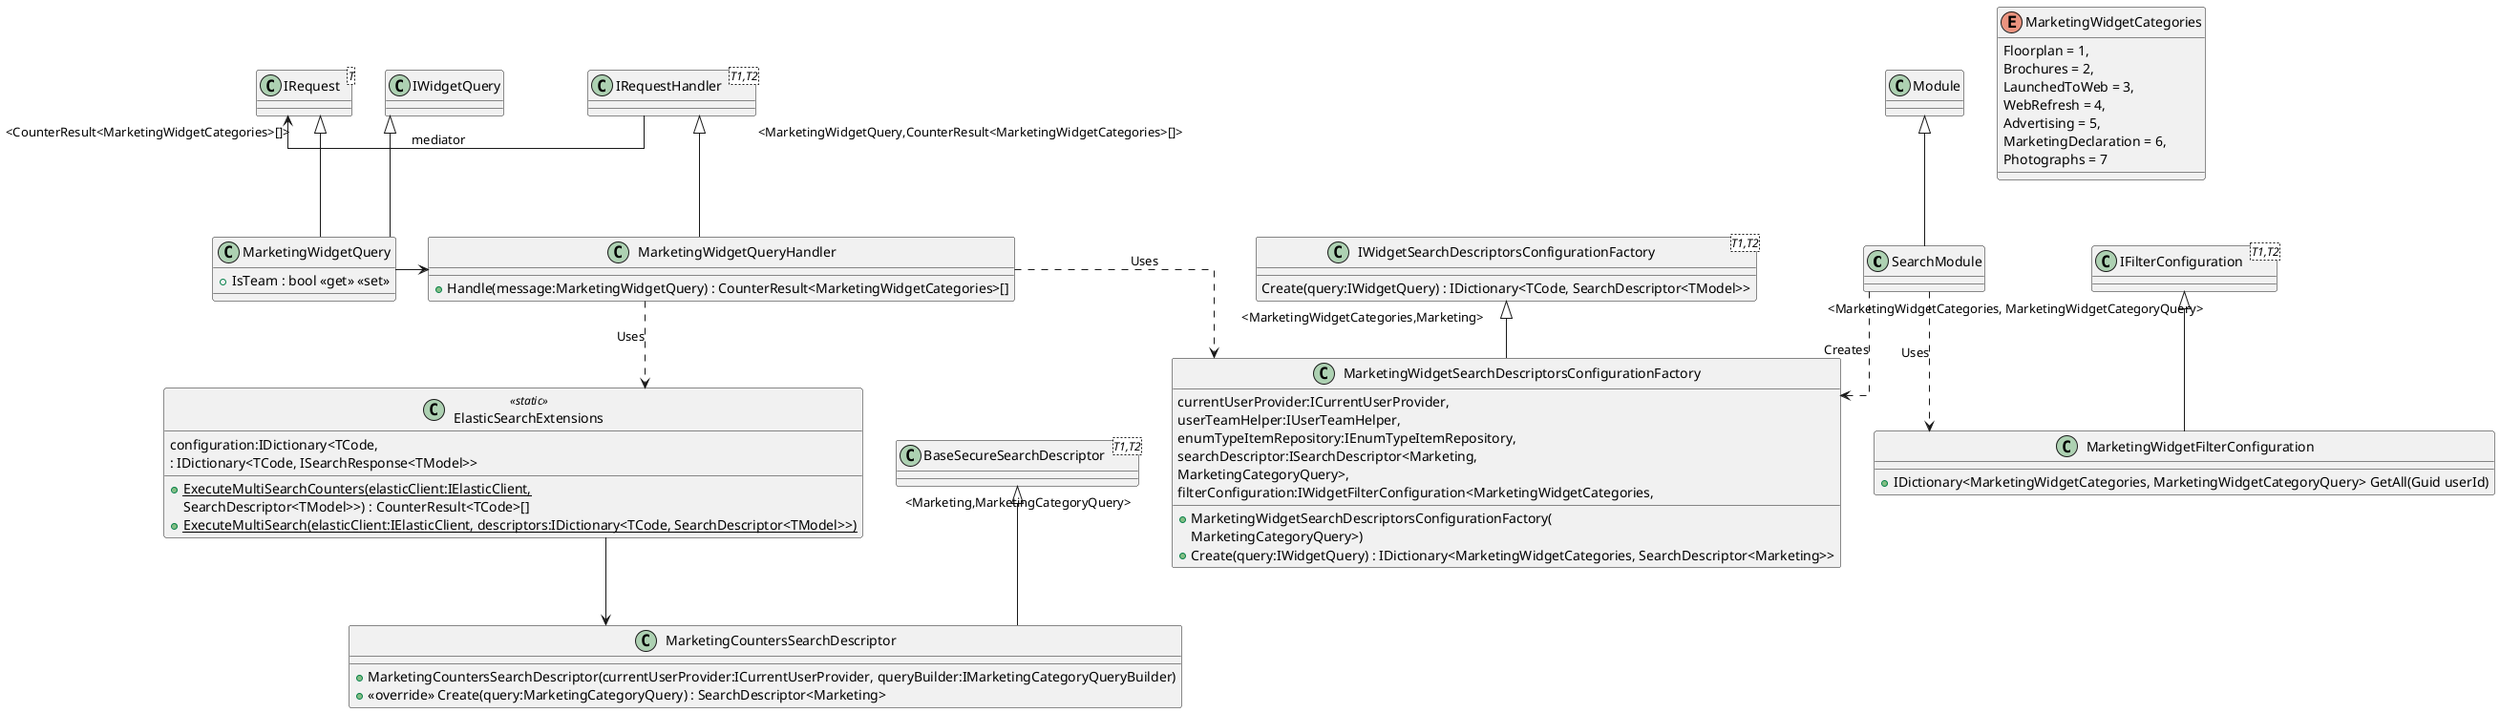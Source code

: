 @startuml MarketingWidgetCounts

skinparam linetype polyline
skinparam linetype ortho
class SearchModule {
}
Module <|-- SearchModule

class ElasticSearchExtensions <<static>> {
    + {static} ExecuteMultiSearchCounters(elasticClient:IElasticClient, 
    configuration:IDictionary<TCode, 
    SearchDescriptor<TModel>>) : CounterResult<TCode>[]
    + {static} ExecuteMultiSearch(elasticClient:IElasticClient, descriptors:IDictionary<TCode, SearchDescriptor<TModel>>) 
     : IDictionary<TCode, ISearchResponse<TModel>>
}
class MarketingCountersSearchDescriptor {
    + MarketingCountersSearchDescriptor(currentUserProvider:ICurrentUserProvider, queryBuilder:IMarketingCategoryQueryBuilder)
    + <<override>> Create(query:MarketingCategoryQuery) : SearchDescriptor<Marketing>
}
class "BaseSecureSearchDescriptor"<T1,T2> {
}
"BaseSecureSearchDescriptor" "<Marketing,MarketingCategoryQuery>" <|-- MarketingCountersSearchDescriptor


' !include .\\Common\Configurations\IWidgetFilterConfiguration.puml
' !include .\\Common\Mappers\IWidgetAssociatedUsersMapper.puml
' !include .\\Common\Mappers\WidgetAssociatedUsersMapper.puml
' !include .\\Common\Queries\IWidgetFilterWithAssociatedUsers.puml
' !include .\\Common\Queries\IWidgetQuery.puml
interface "IWidgetSearchDescriptorsConfigurationFactory"<TCode,TModel> {
    Create(query:IWidgetQuery) : IDictionary<TCode, SearchDescriptor<TModel>>
}
 class MarketingWidgetSearchDescriptorsConfigurationFactory {
    + MarketingWidgetSearchDescriptorsConfigurationFactory(
        currentUserProvider:ICurrentUserProvider, 
        userTeamHelper:IUserTeamHelper, 
        enumTypeItemRepository:IEnumTypeItemRepository, 
        searchDescriptor:ISearchDescriptor<Marketing, 
        MarketingCategoryQuery>, 
        filterConfiguration:IWidgetFilterConfiguration<MarketingWidgetCategories, 
        MarketingCategoryQuery>)
    + Create(query:IWidgetQuery) : IDictionary<MarketingWidgetCategories, SearchDescriptor<Marketing>>
}
class "IWidgetSearchDescriptorsConfigurationFactory"<T1,T2> {
}
"IWidgetSearchDescriptorsConfigurationFactory" "<MarketingWidgetCategories,Marketing>" <|-- MarketingWidgetSearchDescriptorsConfigurationFactory

class MarketingWidgetQuery {
    + IsTeam : bool <<get>> <<set>>
}
class "IRequest"<T> {
}
IWidgetQuery <|-- MarketingWidgetQuery
"IRequest" "<CounterResult<MarketingWidgetCategories>[]>" <|-- MarketingWidgetQuery
'MarketingWidgetQuery --> "ServiceLineId" Guid

class MarketingWidgetQueryHandler {
'    + MarketingWidgetQueryHandler(elasticClient:IElasticClient, counterSearchDescriptorsConfigurationFactory:IWidgetSearchDescriptorsConfigurationFactory<MarketingWidgetCategories, Marketing>, enumTypeItemValidator:IEnumTypeItemValidator)
    + Handle(message:MarketingWidgetQuery) : CounterResult<MarketingWidgetCategories>[]
}
class "IRequestHandler"<T1,T2> {
}
"IRequestHandler" "<MarketingWidgetQuery,CounterResult<MarketingWidgetCategories>[]>" <|-- MarketingWidgetQueryHandler

enum MarketingWidgetCategories {
        Floorplan = 1,
        Brochures = 2,
        LaunchedToWeb = 3,
        WebRefresh = 4,
        Advertising = 5,
        MarketingDeclaration = 6,
        Photographs = 7
}

class MarketingWidgetFilterConfiguration {
    + IDictionary<MarketingWidgetCategories, MarketingWidgetCategoryQuery> GetAll(Guid userId)
}
class "IFilterConfiguration"<T1,T2> {
}
"IFilterConfiguration" "<MarketingWidgetCategories, MarketingWidgetCategoryQuery>" <|-- MarketingWidgetFilterConfiguration

IRequest <- IRequestHandler : mediator
IWidgetQuery <-[hidden]left- IRequest
MarketingWidgetQuery -> MarketingWidgetQueryHandler
SearchModule ..> MarketingWidgetSearchDescriptorsConfigurationFactory : Creates
SearchModule ..> MarketingWidgetFilterConfiguration : Uses
MarketingWidgetQueryHandler ..> MarketingWidgetSearchDescriptorsConfigurationFactory : Uses
MarketingWidgetQueryHandler ..> ElasticSearchExtensions : Uses
ElasticSearchExtensions --> MarketingCountersSearchDescriptor


@enduml